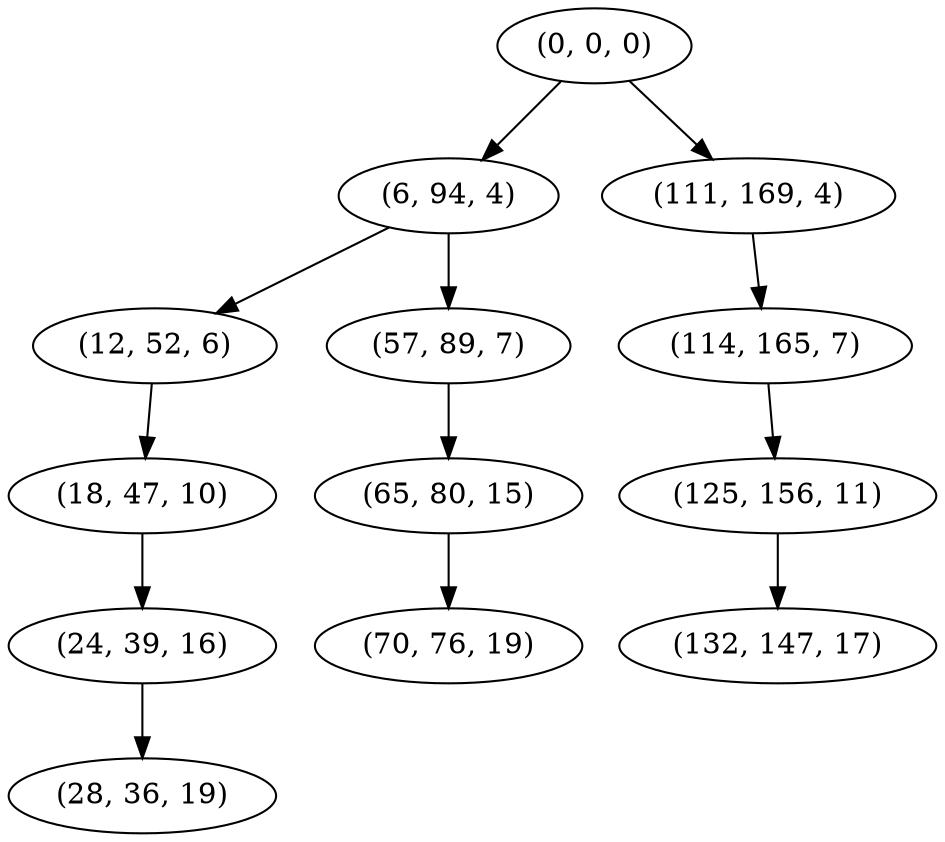digraph tree {
    "(0, 0, 0)";
    "(6, 94, 4)";
    "(12, 52, 6)";
    "(18, 47, 10)";
    "(24, 39, 16)";
    "(28, 36, 19)";
    "(57, 89, 7)";
    "(65, 80, 15)";
    "(70, 76, 19)";
    "(111, 169, 4)";
    "(114, 165, 7)";
    "(125, 156, 11)";
    "(132, 147, 17)";
    "(0, 0, 0)" -> "(6, 94, 4)";
    "(0, 0, 0)" -> "(111, 169, 4)";
    "(6, 94, 4)" -> "(12, 52, 6)";
    "(6, 94, 4)" -> "(57, 89, 7)";
    "(12, 52, 6)" -> "(18, 47, 10)";
    "(18, 47, 10)" -> "(24, 39, 16)";
    "(24, 39, 16)" -> "(28, 36, 19)";
    "(57, 89, 7)" -> "(65, 80, 15)";
    "(65, 80, 15)" -> "(70, 76, 19)";
    "(111, 169, 4)" -> "(114, 165, 7)";
    "(114, 165, 7)" -> "(125, 156, 11)";
    "(125, 156, 11)" -> "(132, 147, 17)";
}
